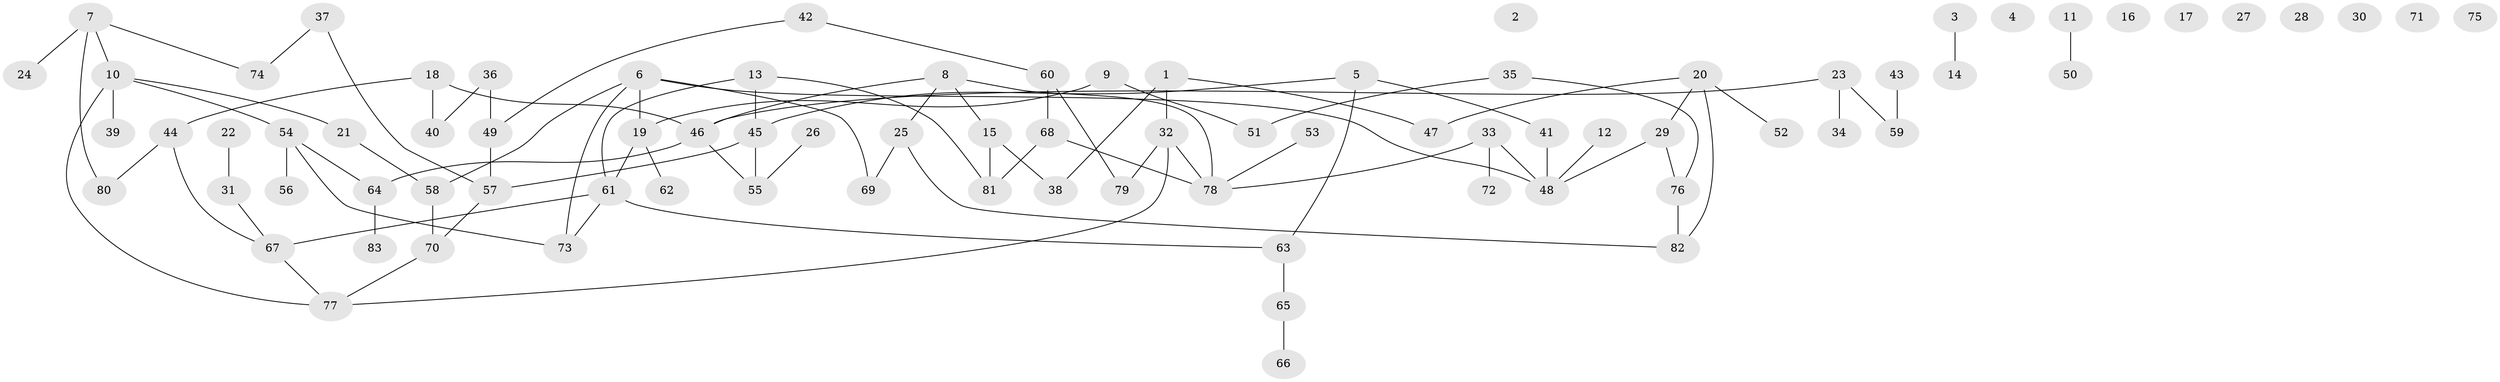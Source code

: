 // coarse degree distribution, {0: 0.15517241379310345, 1: 0.25862068965517243, 4: 0.1206896551724138, 2: 0.22413793103448276, 5: 0.08620689655172414, 8: 0.017241379310344827, 3: 0.10344827586206896, 6: 0.034482758620689655}
// Generated by graph-tools (version 1.1) at 2025/42/03/04/25 21:42:56]
// undirected, 83 vertices, 95 edges
graph export_dot {
graph [start="1"]
  node [color=gray90,style=filled];
  1;
  2;
  3;
  4;
  5;
  6;
  7;
  8;
  9;
  10;
  11;
  12;
  13;
  14;
  15;
  16;
  17;
  18;
  19;
  20;
  21;
  22;
  23;
  24;
  25;
  26;
  27;
  28;
  29;
  30;
  31;
  32;
  33;
  34;
  35;
  36;
  37;
  38;
  39;
  40;
  41;
  42;
  43;
  44;
  45;
  46;
  47;
  48;
  49;
  50;
  51;
  52;
  53;
  54;
  55;
  56;
  57;
  58;
  59;
  60;
  61;
  62;
  63;
  64;
  65;
  66;
  67;
  68;
  69;
  70;
  71;
  72;
  73;
  74;
  75;
  76;
  77;
  78;
  79;
  80;
  81;
  82;
  83;
  1 -- 32;
  1 -- 38;
  1 -- 47;
  3 -- 14;
  5 -- 41;
  5 -- 45;
  5 -- 63;
  6 -- 19;
  6 -- 48;
  6 -- 58;
  6 -- 69;
  6 -- 73;
  7 -- 10;
  7 -- 24;
  7 -- 74;
  7 -- 80;
  8 -- 15;
  8 -- 25;
  8 -- 46;
  8 -- 78;
  9 -- 19;
  9 -- 51;
  10 -- 21;
  10 -- 39;
  10 -- 54;
  10 -- 77;
  11 -- 50;
  12 -- 48;
  13 -- 45;
  13 -- 61;
  13 -- 81;
  15 -- 38;
  15 -- 81;
  18 -- 40;
  18 -- 44;
  18 -- 46;
  19 -- 61;
  19 -- 62;
  20 -- 29;
  20 -- 47;
  20 -- 52;
  20 -- 82;
  21 -- 58;
  22 -- 31;
  23 -- 34;
  23 -- 46;
  23 -- 59;
  25 -- 69;
  25 -- 82;
  26 -- 55;
  29 -- 48;
  29 -- 76;
  31 -- 67;
  32 -- 77;
  32 -- 78;
  32 -- 79;
  33 -- 48;
  33 -- 72;
  33 -- 78;
  35 -- 51;
  35 -- 76;
  36 -- 40;
  36 -- 49;
  37 -- 57;
  37 -- 74;
  41 -- 48;
  42 -- 49;
  42 -- 60;
  43 -- 59;
  44 -- 67;
  44 -- 80;
  45 -- 55;
  45 -- 57;
  46 -- 55;
  46 -- 64;
  49 -- 57;
  53 -- 78;
  54 -- 56;
  54 -- 64;
  54 -- 73;
  57 -- 70;
  58 -- 70;
  60 -- 68;
  60 -- 79;
  61 -- 63;
  61 -- 67;
  61 -- 73;
  63 -- 65;
  64 -- 83;
  65 -- 66;
  67 -- 77;
  68 -- 78;
  68 -- 81;
  70 -- 77;
  76 -- 82;
}
